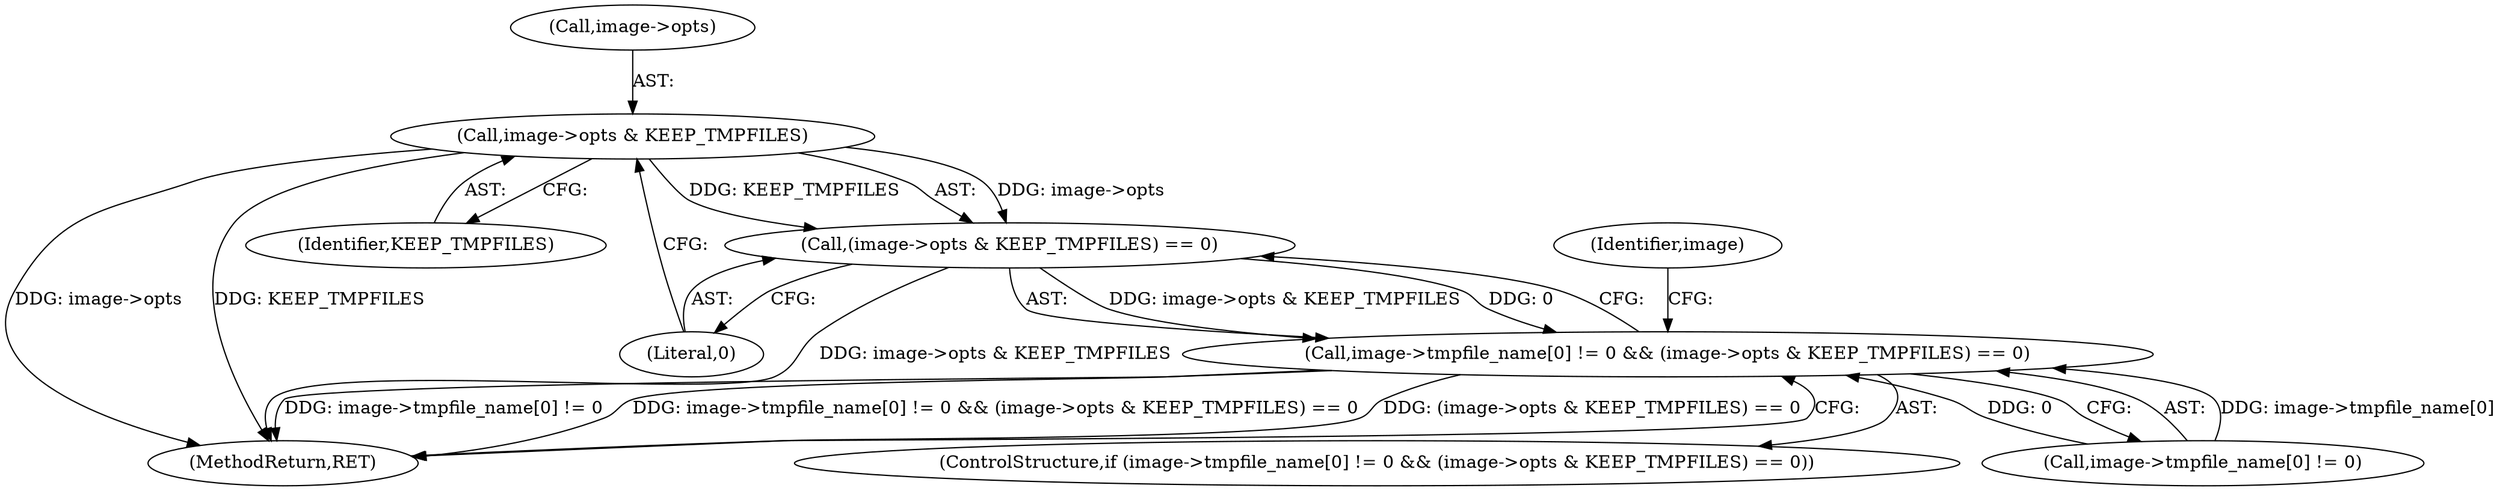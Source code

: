 digraph "0_Android_9d4853418ab2f754c2b63e091c29c5529b8b86ca_28@pointer" {
"1000157" [label="(Call,image->opts & KEEP_TMPFILES)"];
"1000156" [label="(Call,(image->opts & KEEP_TMPFILES) == 0)"];
"1000148" [label="(Call,image->tmpfile_name[0] != 0 && (image->opts & KEEP_TMPFILES) == 0)"];
"1000162" [label="(Literal,0)"];
"1000148" [label="(Call,image->tmpfile_name[0] != 0 && (image->opts & KEEP_TMPFILES) == 0)"];
"1000149" [label="(Call,image->tmpfile_name[0] != 0)"];
"1000158" [label="(Call,image->opts)"];
"1000161" [label="(Identifier,KEEP_TMPFILES)"];
"1000175" [label="(MethodReturn,RET)"];
"1000147" [label="(ControlStructure,if (image->tmpfile_name[0] != 0 && (image->opts & KEEP_TMPFILES) == 0))"];
"1000166" [label="(Identifier,image)"];
"1000157" [label="(Call,image->opts & KEEP_TMPFILES)"];
"1000156" [label="(Call,(image->opts & KEEP_TMPFILES) == 0)"];
"1000157" -> "1000156"  [label="AST: "];
"1000157" -> "1000161"  [label="CFG: "];
"1000158" -> "1000157"  [label="AST: "];
"1000161" -> "1000157"  [label="AST: "];
"1000162" -> "1000157"  [label="CFG: "];
"1000157" -> "1000175"  [label="DDG: image->opts"];
"1000157" -> "1000175"  [label="DDG: KEEP_TMPFILES"];
"1000157" -> "1000156"  [label="DDG: image->opts"];
"1000157" -> "1000156"  [label="DDG: KEEP_TMPFILES"];
"1000156" -> "1000148"  [label="AST: "];
"1000156" -> "1000162"  [label="CFG: "];
"1000162" -> "1000156"  [label="AST: "];
"1000148" -> "1000156"  [label="CFG: "];
"1000156" -> "1000175"  [label="DDG: image->opts & KEEP_TMPFILES"];
"1000156" -> "1000148"  [label="DDG: image->opts & KEEP_TMPFILES"];
"1000156" -> "1000148"  [label="DDG: 0"];
"1000148" -> "1000147"  [label="AST: "];
"1000148" -> "1000149"  [label="CFG: "];
"1000149" -> "1000148"  [label="AST: "];
"1000166" -> "1000148"  [label="CFG: "];
"1000175" -> "1000148"  [label="CFG: "];
"1000148" -> "1000175"  [label="DDG: image->tmpfile_name[0] != 0"];
"1000148" -> "1000175"  [label="DDG: image->tmpfile_name[0] != 0 && (image->opts & KEEP_TMPFILES) == 0"];
"1000148" -> "1000175"  [label="DDG: (image->opts & KEEP_TMPFILES) == 0"];
"1000149" -> "1000148"  [label="DDG: image->tmpfile_name[0]"];
"1000149" -> "1000148"  [label="DDG: 0"];
}
